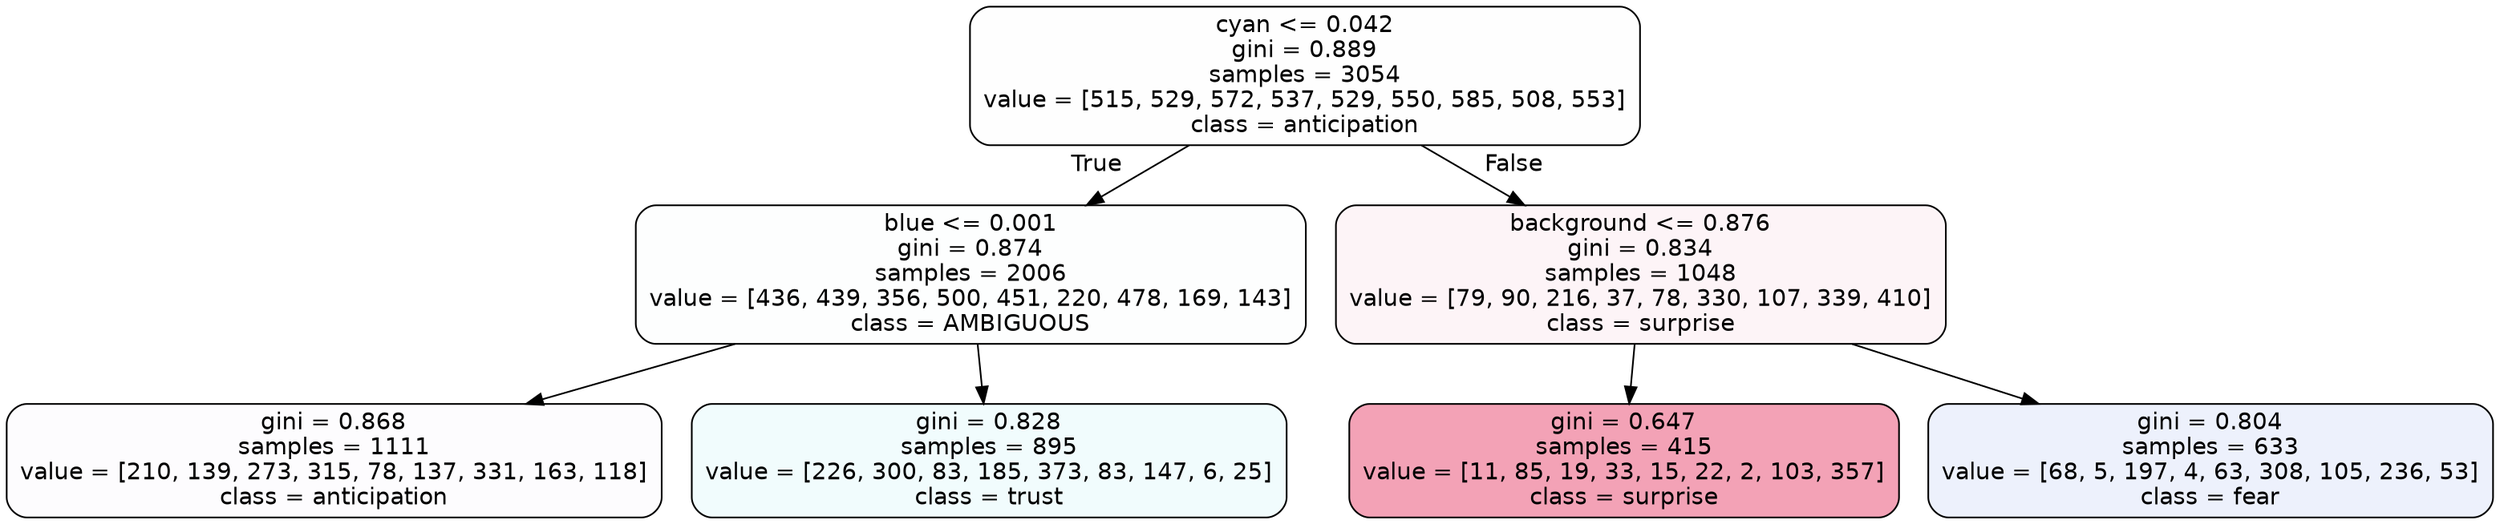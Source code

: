 digraph Tree {
node [shape=box, style="filled, rounded", color="black", fontname=helvetica] ;
edge [fontname=helvetica] ;
0 [label="cyan <= 0.042\ngini = 0.889\nsamples = 3054\nvalue = [515, 529, 572, 537, 529, 550, 585, 508, 553]\nclass = anticipation", fillcolor="#8139e501"] ;
1 [label="blue <= 0.001\ngini = 0.874\nsamples = 2006\nvalue = [436, 439, 356, 500, 451, 220, 478, 169, 143]\nclass = AMBIGUOUS", fillcolor="#39e58102"] ;
0 -> 1 [labeldistance=2.5, labelangle=45, headlabel="True"] ;
2 [label="gini = 0.868\nsamples = 1111\nvalue = [210, 139, 273, 315, 78, 137, 331, 163, 118]\nclass = anticipation", fillcolor="#8139e503"] ;
1 -> 2 ;
3 [label="gini = 0.828\nsamples = 895\nvalue = [226, 300, 83, 185, 373, 83, 147, 6, 25]\nclass = trust", fillcolor="#39d7e511"] ;
1 -> 3 ;
4 [label="background <= 0.876\ngini = 0.834\nsamples = 1048\nvalue = [79, 90, 216, 37, 78, 330, 107, 339, 410]\nclass = surprise", fillcolor="#e539640d"] ;
0 -> 4 [labeldistance=2.5, labelangle=-45, headlabel="False"] ;
5 [label="gini = 0.647\nsamples = 415\nvalue = [11, 85, 19, 33, 15, 22, 2, 103, 357]\nclass = surprise", fillcolor="#e5396477"] ;
4 -> 5 ;
6 [label="gini = 0.804\nsamples = 633\nvalue = [68, 5, 197, 4, 63, 308, 105, 236, 53]\nclass = fear", fillcolor="#3964e517"] ;
4 -> 6 ;
}